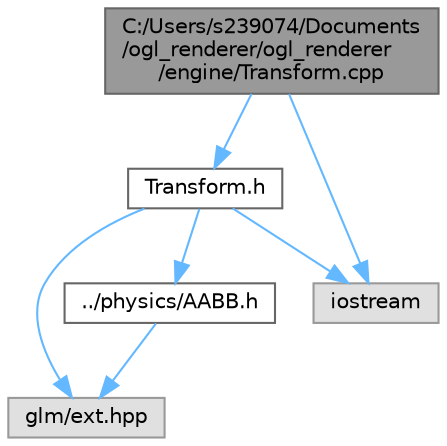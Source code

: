digraph "C:/Users/s239074/Documents/ogl_renderer/ogl_renderer/engine/Transform.cpp"
{
 // LATEX_PDF_SIZE
  bgcolor="transparent";
  edge [fontname=Helvetica,fontsize=10,labelfontname=Helvetica,labelfontsize=10];
  node [fontname=Helvetica,fontsize=10,shape=box,height=0.2,width=0.4];
  Node1 [label="C:/Users/s239074/Documents\l/ogl_renderer/ogl_renderer\l/engine/Transform.cpp",height=0.2,width=0.4,color="gray40", fillcolor="grey60", style="filled", fontcolor="black",tooltip=" "];
  Node1 -> Node2 [color="steelblue1",style="solid"];
  Node2 [label="Transform.h",height=0.2,width=0.4,color="grey40", fillcolor="white", style="filled",URL="$_transform_8h.html",tooltip=" "];
  Node2 -> Node3 [color="steelblue1",style="solid"];
  Node3 [label="glm/ext.hpp",height=0.2,width=0.4,color="grey60", fillcolor="#E0E0E0", style="filled",tooltip=" "];
  Node2 -> Node4 [color="steelblue1",style="solid"];
  Node4 [label="../physics/AABB.h",height=0.2,width=0.4,color="grey40", fillcolor="white", style="filled",URL="$_a_a_b_b_8h.html",tooltip=" "];
  Node4 -> Node3 [color="steelblue1",style="solid"];
  Node2 -> Node5 [color="steelblue1",style="solid"];
  Node5 [label="iostream",height=0.2,width=0.4,color="grey60", fillcolor="#E0E0E0", style="filled",tooltip=" "];
  Node1 -> Node5 [color="steelblue1",style="solid"];
}
